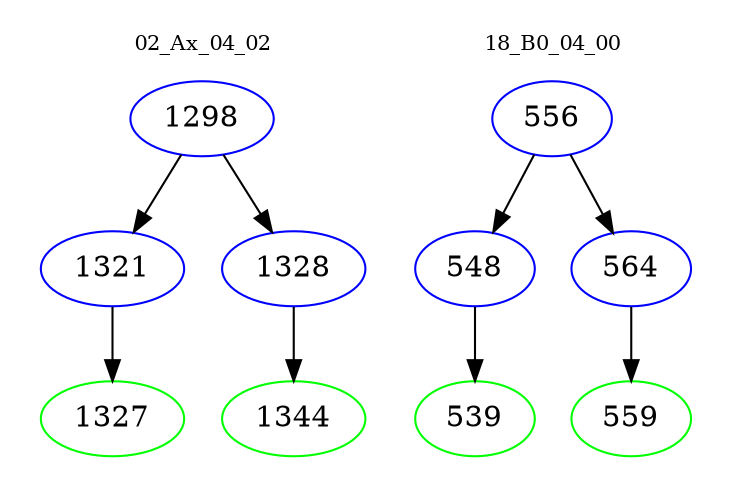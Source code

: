 digraph{
subgraph cluster_0 {
color = white
label = "02_Ax_04_02";
fontsize=10;
T0_1298 [label="1298", color="blue"]
T0_1298 -> T0_1321 [color="black"]
T0_1321 [label="1321", color="blue"]
T0_1321 -> T0_1327 [color="black"]
T0_1327 [label="1327", color="green"]
T0_1298 -> T0_1328 [color="black"]
T0_1328 [label="1328", color="blue"]
T0_1328 -> T0_1344 [color="black"]
T0_1344 [label="1344", color="green"]
}
subgraph cluster_1 {
color = white
label = "18_B0_04_00";
fontsize=10;
T1_556 [label="556", color="blue"]
T1_556 -> T1_548 [color="black"]
T1_548 [label="548", color="blue"]
T1_548 -> T1_539 [color="black"]
T1_539 [label="539", color="green"]
T1_556 -> T1_564 [color="black"]
T1_564 [label="564", color="blue"]
T1_564 -> T1_559 [color="black"]
T1_559 [label="559", color="green"]
}
}
